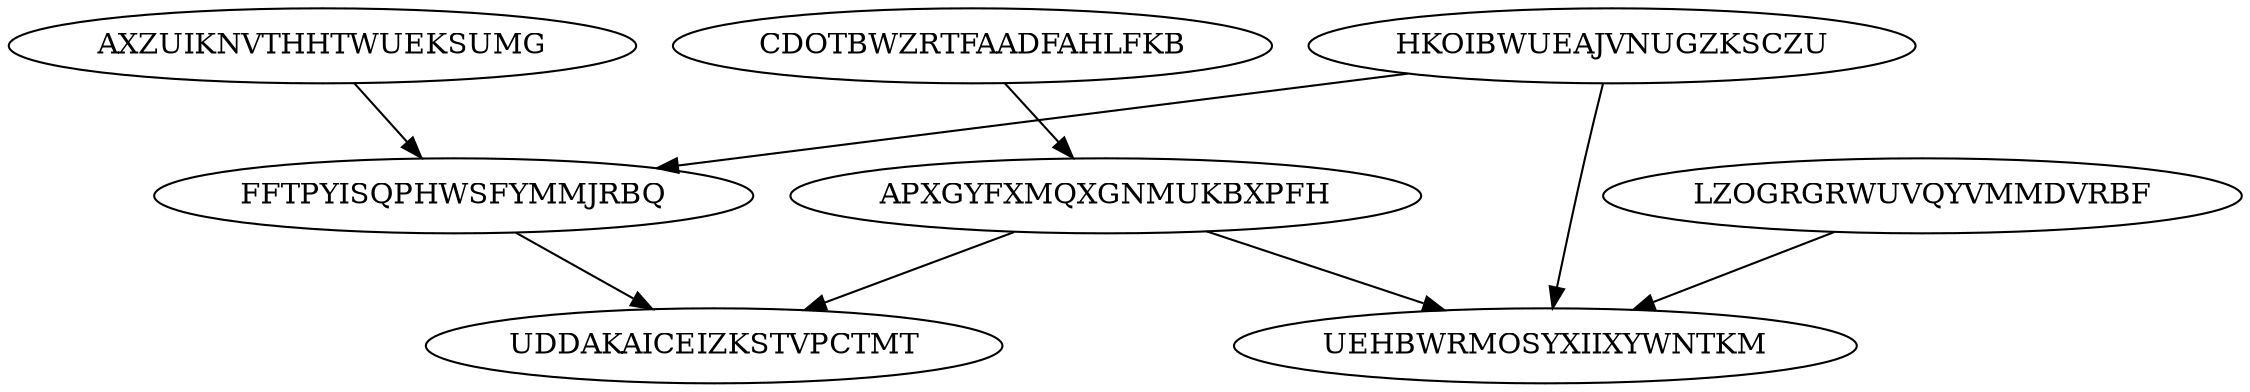 digraph "N8M8" {
	CDOTBWZRTFAADFAHLFKB			[Weight=20, Start=0, Processor=1];
	APXGYFXMQXGNMUKBXPFH			[Weight=16, Start=20, Processor=1];
	AXZUIKNVTHHTWUEKSUMG			[Weight=10, Start=0, Processor=2];
	HKOIBWUEAJVNUGZKSCZU			[Weight=10, Start=10, Processor=2];
	FFTPYISQPHWSFYMMJRBQ			[Weight=19, Start=20, Processor=2];
	UDDAKAICEIZKSTVPCTMT			[Weight=15, Start=53, Processor=2];
	LZOGRGRWUVQYVMMDVRBF			[Weight=20, Start=0, Processor=3];
	UEHBWRMOSYXIIXYWNTKM			[Weight=11, Start=36, Processor=1];
	HKOIBWUEAJVNUGZKSCZU -> UEHBWRMOSYXIIXYWNTKM		[Weight=12];
	APXGYFXMQXGNMUKBXPFH -> UDDAKAICEIZKSTVPCTMT		[Weight=17];
	LZOGRGRWUVQYVMMDVRBF -> UEHBWRMOSYXIIXYWNTKM		[Weight=15];
	FFTPYISQPHWSFYMMJRBQ -> UDDAKAICEIZKSTVPCTMT		[Weight=16];
	AXZUIKNVTHHTWUEKSUMG -> FFTPYISQPHWSFYMMJRBQ		[Weight=11];
	HKOIBWUEAJVNUGZKSCZU -> FFTPYISQPHWSFYMMJRBQ		[Weight=15];
	APXGYFXMQXGNMUKBXPFH -> UEHBWRMOSYXIIXYWNTKM		[Weight=12];
	CDOTBWZRTFAADFAHLFKB -> APXGYFXMQXGNMUKBXPFH		[Weight=19];
}
